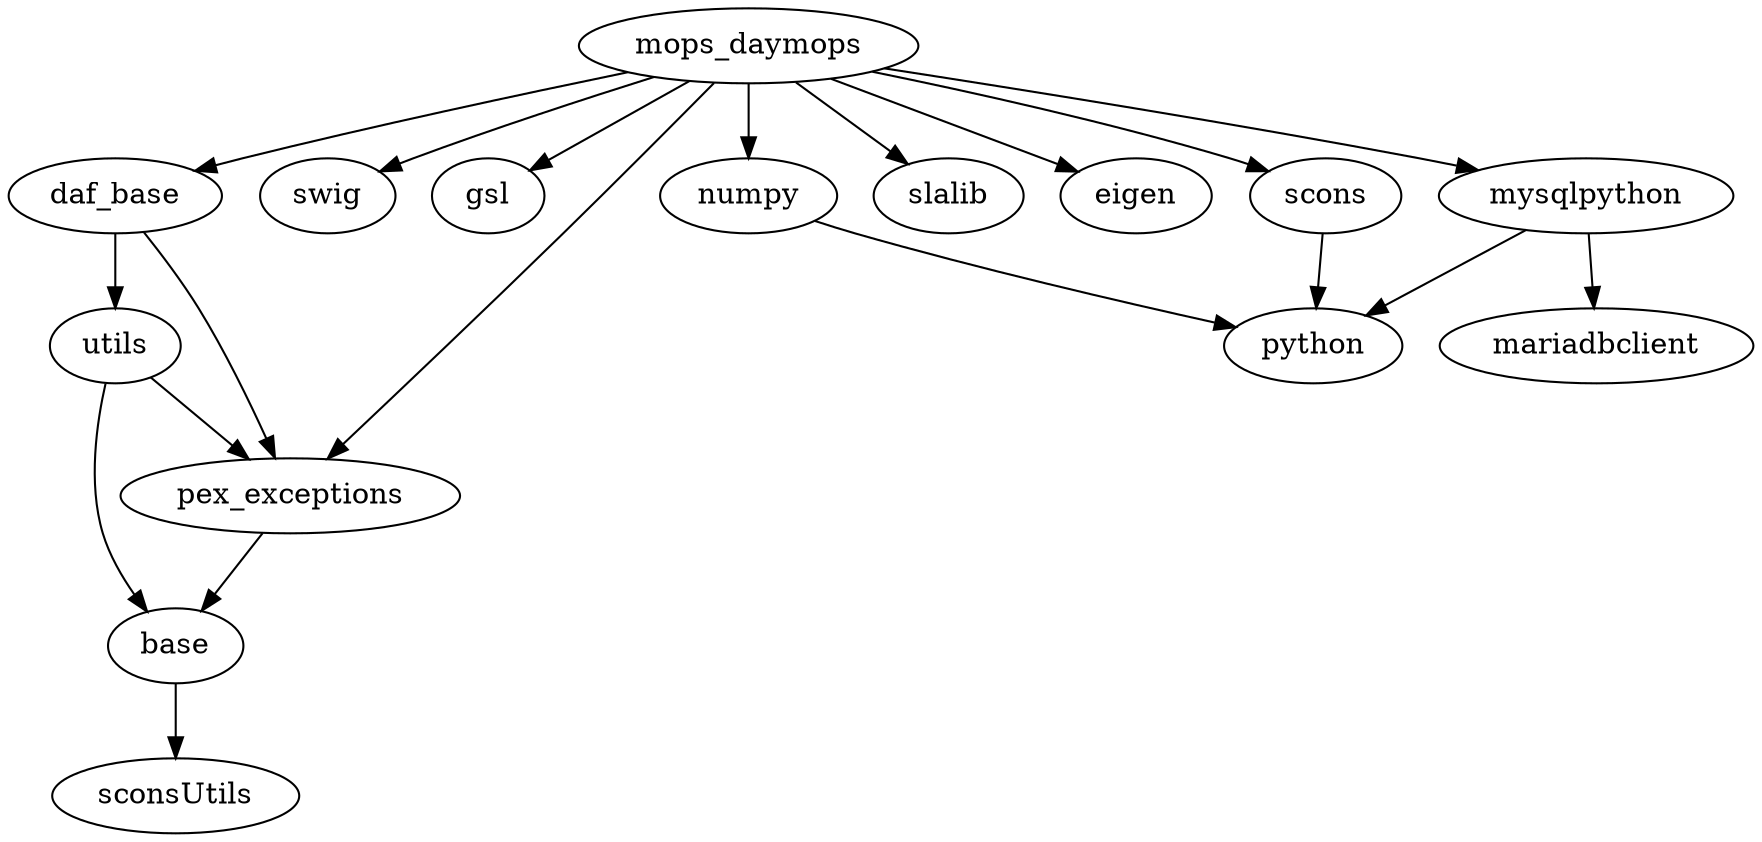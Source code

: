 // Graph for mops_daymops
digraph {
	mops_daymops
	mops_daymops -> scons
	scons
	scons -> python
	python
	mops_daymops -> swig
	swig
	mops_daymops -> gsl
	gsl
	mops_daymops -> daf_base
	daf_base
	daf_base -> utils
	utils
	utils -> base
	base
	base -> sconsUtils
	sconsUtils
	utils -> pex_exceptions
	pex_exceptions
	pex_exceptions -> base
	base
	daf_base -> pex_exceptions
	pex_exceptions
	mops_daymops -> pex_exceptions
	pex_exceptions
	mops_daymops -> slalib
	mops_daymops -> eigen
	eigen
	mops_daymops -> mysqlpython
	mysqlpython
	mysqlpython -> python
	python
	mysqlpython -> mariadbclient
	mariadbclient
	mops_daymops -> numpy
	numpy
	numpy -> python
	python
}
